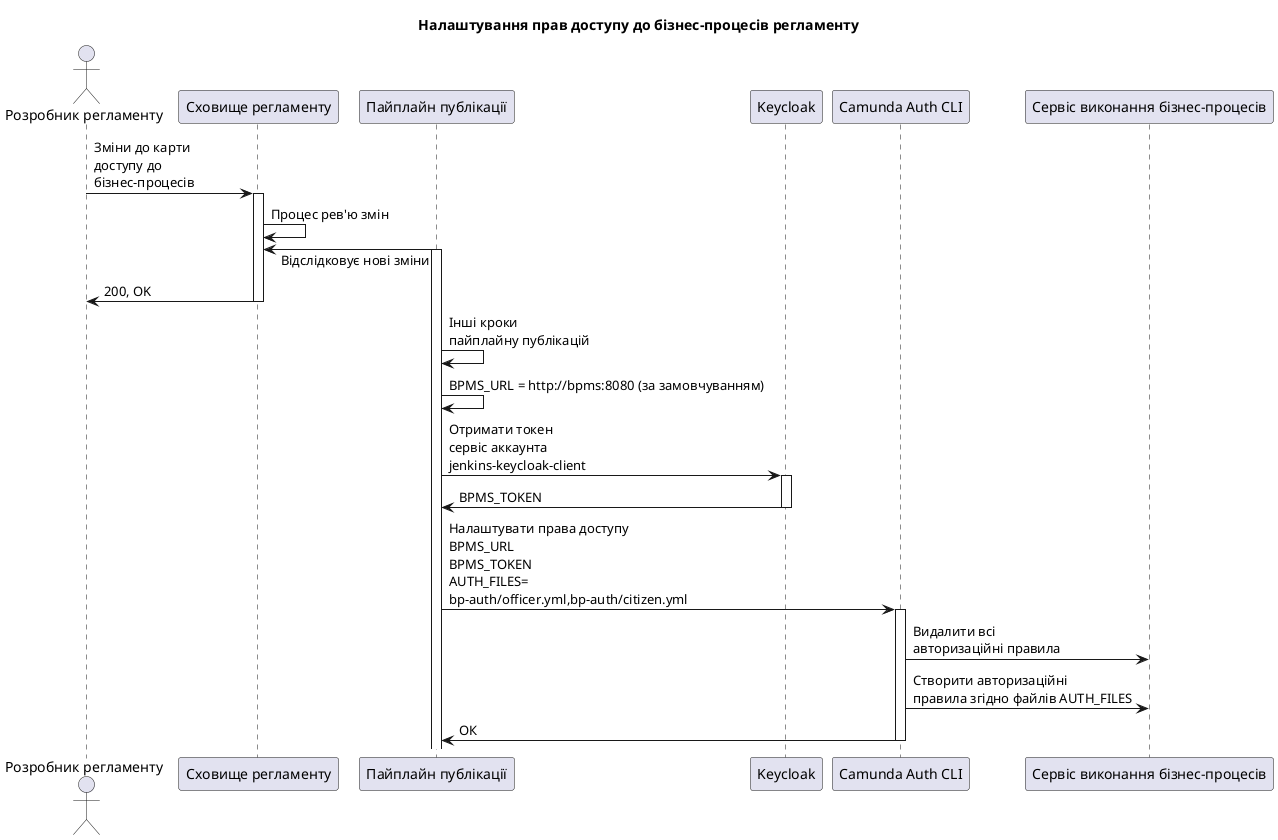 @startuml
actor "Розробник регламенту" as dev
participant "Сховище регламенту" as gerrit
participant "Пайплайн публікації" as pipe
participant "Keycloak" as keycloak
participant "Camunda Auth CLI" as cli
participant "Сервіс виконання бізнес-процесів" as bpms

skinparam responseMessageBelowArrow true

title Налаштування прав доступу до бізнес-процесів регламенту

dev -> gerrit: Зміни до карти\nдоступу до\nбізнес-процесів
activate gerrit
gerrit -> gerrit: Процес рев'ю змін
gerrit <- pipe: Відслідковує нові зміни
activate pipe
gerrit -> dev: 200, OK
deactivate gerrit
pipe -> pipe: Інші кроки\nпайплайну публікацій
pipe -> pipe: BPMS_URL = http://bpms:8080 (за замовчуванням)
pipe -> keycloak: Отримати токен\nсервіс аккаунта\njenkins-keycloak-client
activate keycloak
keycloak -> pipe: BPMS_TOKEN
deactivate keycloak
pipe -> cli: Налаштувати права доступу\nBPMS_URL\nBPMS_TOKEN\nAUTH_FILES=\nbp-auth/officer.yml,bp-auth/citizen.yml
activate cli
cli -> bpms: Видалити всі\nавторизаційні правила
cli -> bpms: Створити авторизаційні\nправила згідно файлів AUTH_FILES
cli -> pipe : ОК
deactivate cli

@enduml